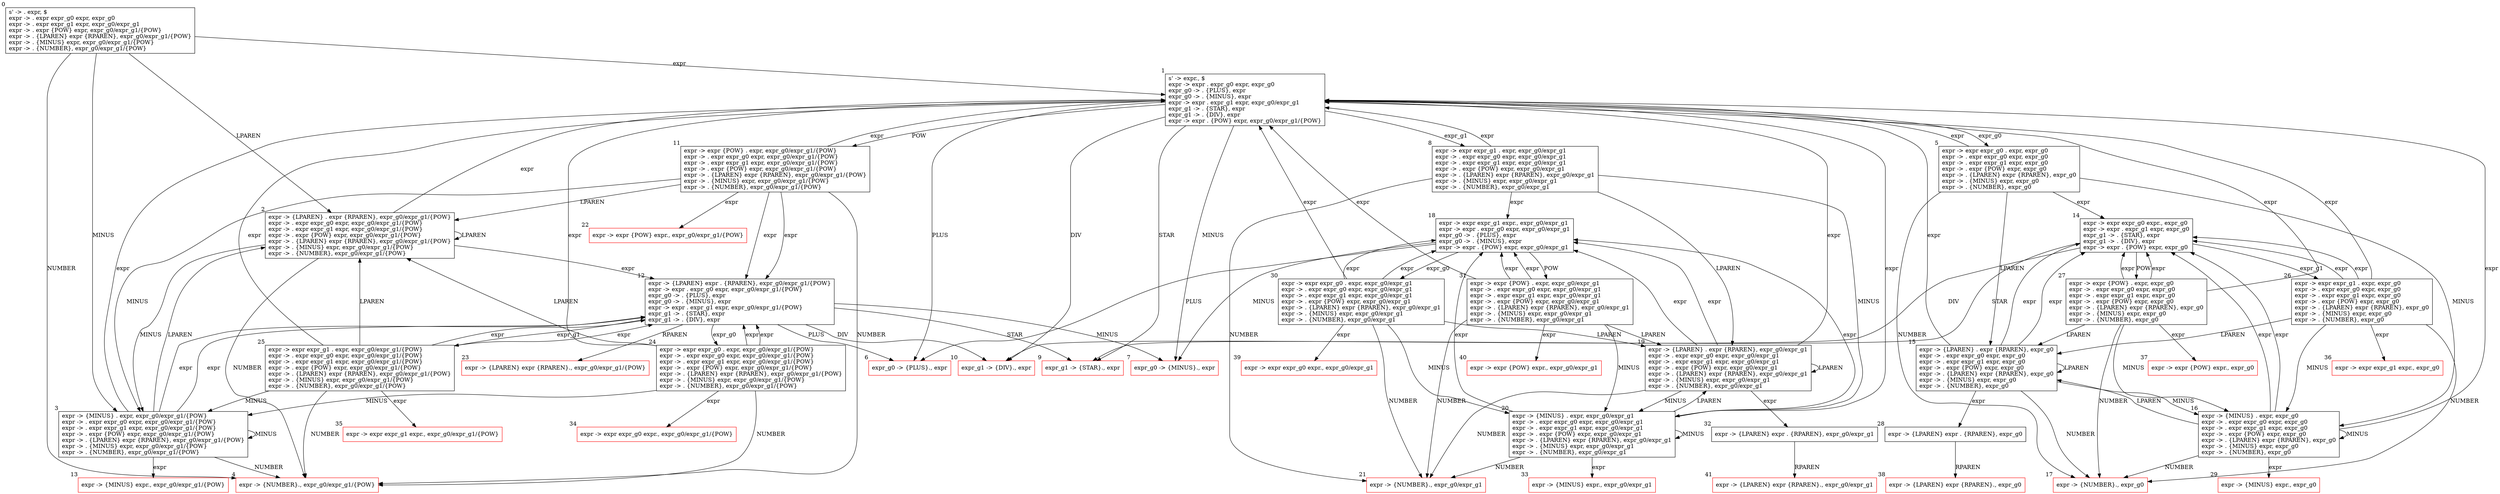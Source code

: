 digraph G{
rankdir = TD
size="100,100";
0 [shape=box xlabel="0"  label="s' -> . expr, $\lexpr -> . expr expr_g0 expr, expr_g0\lexpr -> . expr expr_g1 expr, expr_g0/expr_g1\lexpr -> . expr {POW} expr, expr_g0/expr_g1/{POW}\lexpr -> . {LPAREN} expr {RPAREN}, expr_g0/expr_g1/{POW}\lexpr -> . {MINUS} expr, expr_g0/expr_g1/{POW}\lexpr -> . {NUMBER}, expr_g0/expr_g1/{POW}\l"]
1 [shape=box xlabel="1"  label="s' -> expr., $\lexpr -> expr . expr_g0 expr, expr_g0\lexpr_g0 -> . {PLUS}, expr\lexpr_g0 -> . {MINUS}, expr\lexpr -> expr . expr_g1 expr, expr_g0/expr_g1\lexpr_g1 -> . {STAR}, expr\lexpr_g1 -> . {DIV}, expr\lexpr -> expr . {POW} expr, expr_g0/expr_g1/{POW}\l"]
2 [shape=box xlabel="2"  label="expr -> {LPAREN} . expr {RPAREN}, expr_g0/expr_g1/{POW}\lexpr -> . expr expr_g0 expr, expr_g0/expr_g1/{POW}\lexpr -> . expr expr_g1 expr, expr_g0/expr_g1/{POW}\lexpr -> . expr {POW} expr, expr_g0/expr_g1/{POW}\lexpr -> . {LPAREN} expr {RPAREN}, expr_g0/expr_g1/{POW}\lexpr -> . {MINUS} expr, expr_g0/expr_g1/{POW}\lexpr -> . {NUMBER}, expr_g0/expr_g1/{POW}\l"]
3 [shape=box xlabel="3"  label="expr -> {MINUS} . expr, expr_g0/expr_g1/{POW}\lexpr -> . expr expr_g0 expr, expr_g0/expr_g1/{POW}\lexpr -> . expr expr_g1 expr, expr_g0/expr_g1/{POW}\lexpr -> . expr {POW} expr, expr_g0/expr_g1/{POW}\lexpr -> . {LPAREN} expr {RPAREN}, expr_g0/expr_g1/{POW}\lexpr -> . {MINUS} expr, expr_g0/expr_g1/{POW}\lexpr -> . {NUMBER}, expr_g0/expr_g1/{POW}\l"]
4 [shape=box xlabel="4" color=red  label="expr -> {NUMBER}., expr_g0/expr_g1/{POW}\l"]
5 [shape=box xlabel="5"  label="expr -> expr expr_g0 . expr, expr_g0\lexpr -> . expr expr_g0 expr, expr_g0\lexpr -> . expr expr_g1 expr, expr_g0\lexpr -> . expr {POW} expr, expr_g0\lexpr -> . {LPAREN} expr {RPAREN}, expr_g0\lexpr -> . {MINUS} expr, expr_g0\lexpr -> . {NUMBER}, expr_g0\l"]
6 [shape=box xlabel="6" color=red  label="expr_g0 -> {PLUS}., expr\l"]
7 [shape=box xlabel="7" color=red  label="expr_g0 -> {MINUS}., expr\l"]
8 [shape=box xlabel="8"  label="expr -> expr expr_g1 . expr, expr_g0/expr_g1\lexpr -> . expr expr_g0 expr, expr_g0/expr_g1\lexpr -> . expr expr_g1 expr, expr_g0/expr_g1\lexpr -> . expr {POW} expr, expr_g0/expr_g1\lexpr -> . {LPAREN} expr {RPAREN}, expr_g0/expr_g1\lexpr -> . {MINUS} expr, expr_g0/expr_g1\lexpr -> . {NUMBER}, expr_g0/expr_g1\l"]
9 [shape=box xlabel="9" color=red  label="expr_g1 -> {STAR}., expr\l"]
10 [shape=box xlabel="10" color=red  label="expr_g1 -> {DIV}., expr\l"]
11 [shape=box xlabel="11"  label="expr -> expr {POW} . expr, expr_g0/expr_g1/{POW}\lexpr -> . expr expr_g0 expr, expr_g0/expr_g1/{POW}\lexpr -> . expr expr_g1 expr, expr_g0/expr_g1/{POW}\lexpr -> . expr {POW} expr, expr_g0/expr_g1/{POW}\lexpr -> . {LPAREN} expr {RPAREN}, expr_g0/expr_g1/{POW}\lexpr -> . {MINUS} expr, expr_g0/expr_g1/{POW}\lexpr -> . {NUMBER}, expr_g0/expr_g1/{POW}\l"]
12 [shape=box xlabel="12"  label="expr -> {LPAREN} expr . {RPAREN}, expr_g0/expr_g1/{POW}\lexpr -> expr . expr_g0 expr, expr_g0/expr_g1/{POW}\lexpr_g0 -> . {PLUS}, expr\lexpr_g0 -> . {MINUS}, expr\lexpr -> expr . expr_g1 expr, expr_g0/expr_g1/{POW}\lexpr_g1 -> . {STAR}, expr\lexpr_g1 -> . {DIV}, expr\l"]
13 [shape=box xlabel="13" color=red  label="expr -> {MINUS} expr., expr_g0/expr_g1/{POW}\l"]
14 [shape=box xlabel="14"  label="expr -> expr expr_g0 expr., expr_g0\lexpr -> expr . expr_g1 expr, expr_g0\lexpr_g1 -> . {STAR}, expr\lexpr_g1 -> . {DIV}, expr\lexpr -> expr . {POW} expr, expr_g0\l"]
15 [shape=box xlabel="15"  label="expr -> {LPAREN} . expr {RPAREN}, expr_g0\lexpr -> . expr expr_g0 expr, expr_g0\lexpr -> . expr expr_g1 expr, expr_g0\lexpr -> . expr {POW} expr, expr_g0\lexpr -> . {LPAREN} expr {RPAREN}, expr_g0\lexpr -> . {MINUS} expr, expr_g0\lexpr -> . {NUMBER}, expr_g0\l"]
16 [shape=box xlabel="16"  label="expr -> {MINUS} . expr, expr_g0\lexpr -> . expr expr_g0 expr, expr_g0\lexpr -> . expr expr_g1 expr, expr_g0\lexpr -> . expr {POW} expr, expr_g0\lexpr -> . {LPAREN} expr {RPAREN}, expr_g0\lexpr -> . {MINUS} expr, expr_g0\lexpr -> . {NUMBER}, expr_g0\l"]
17 [shape=box xlabel="17" color=red  label="expr -> {NUMBER}., expr_g0\l"]
18 [shape=box xlabel="18"  label="expr -> expr expr_g1 expr., expr_g0/expr_g1\lexpr -> expr . expr_g0 expr, expr_g0/expr_g1\lexpr_g0 -> . {PLUS}, expr\lexpr_g0 -> . {MINUS}, expr\lexpr -> expr . {POW} expr, expr_g0/expr_g1\l"]
19 [shape=box xlabel="19"  label="expr -> {LPAREN} . expr {RPAREN}, expr_g0/expr_g1\lexpr -> . expr expr_g0 expr, expr_g0/expr_g1\lexpr -> . expr expr_g1 expr, expr_g0/expr_g1\lexpr -> . expr {POW} expr, expr_g0/expr_g1\lexpr -> . {LPAREN} expr {RPAREN}, expr_g0/expr_g1\lexpr -> . {MINUS} expr, expr_g0/expr_g1\lexpr -> . {NUMBER}, expr_g0/expr_g1\l"]
20 [shape=box xlabel="20"  label="expr -> {MINUS} . expr, expr_g0/expr_g1\lexpr -> . expr expr_g0 expr, expr_g0/expr_g1\lexpr -> . expr expr_g1 expr, expr_g0/expr_g1\lexpr -> . expr {POW} expr, expr_g0/expr_g1\lexpr -> . {LPAREN} expr {RPAREN}, expr_g0/expr_g1\lexpr -> . {MINUS} expr, expr_g0/expr_g1\lexpr -> . {NUMBER}, expr_g0/expr_g1\l"]
21 [shape=box xlabel="21" color=red  label="expr -> {NUMBER}., expr_g0/expr_g1\l"]
22 [shape=box xlabel="22" color=red  label="expr -> expr {POW} expr., expr_g0/expr_g1/{POW}\l"]
23 [shape=box xlabel="23" color=red  label="expr -> {LPAREN} expr {RPAREN}., expr_g0/expr_g1/{POW}\l"]
24 [shape=box xlabel="24"  label="expr -> expr expr_g0 . expr, expr_g0/expr_g1/{POW}\lexpr -> . expr expr_g0 expr, expr_g0/expr_g1/{POW}\lexpr -> . expr expr_g1 expr, expr_g0/expr_g1/{POW}\lexpr -> . expr {POW} expr, expr_g0/expr_g1/{POW}\lexpr -> . {LPAREN} expr {RPAREN}, expr_g0/expr_g1/{POW}\lexpr -> . {MINUS} expr, expr_g0/expr_g1/{POW}\lexpr -> . {NUMBER}, expr_g0/expr_g1/{POW}\l"]
25 [shape=box xlabel="25"  label="expr -> expr expr_g1 . expr, expr_g0/expr_g1/{POW}\lexpr -> . expr expr_g0 expr, expr_g0/expr_g1/{POW}\lexpr -> . expr expr_g1 expr, expr_g0/expr_g1/{POW}\lexpr -> . expr {POW} expr, expr_g0/expr_g1/{POW}\lexpr -> . {LPAREN} expr {RPAREN}, expr_g0/expr_g1/{POW}\lexpr -> . {MINUS} expr, expr_g0/expr_g1/{POW}\lexpr -> . {NUMBER}, expr_g0/expr_g1/{POW}\l"]
26 [shape=box xlabel="26"  label="expr -> expr expr_g1 . expr, expr_g0\lexpr -> . expr expr_g0 expr, expr_g0\lexpr -> . expr expr_g1 expr, expr_g0\lexpr -> . expr {POW} expr, expr_g0\lexpr -> . {LPAREN} expr {RPAREN}, expr_g0\lexpr -> . {MINUS} expr, expr_g0\lexpr -> . {NUMBER}, expr_g0\l"]
27 [shape=box xlabel="27"  label="expr -> expr {POW} . expr, expr_g0\lexpr -> . expr expr_g0 expr, expr_g0\lexpr -> . expr expr_g1 expr, expr_g0\lexpr -> . expr {POW} expr, expr_g0\lexpr -> . {LPAREN} expr {RPAREN}, expr_g0\lexpr -> . {MINUS} expr, expr_g0\lexpr -> . {NUMBER}, expr_g0\l"]
28 [shape=box xlabel="28"  label="expr -> {LPAREN} expr . {RPAREN}, expr_g0\l"]
29 [shape=box xlabel="29" color=red  label="expr -> {MINUS} expr., expr_g0\l"]
30 [shape=box xlabel="30"  label="expr -> expr expr_g0 . expr, expr_g0/expr_g1\lexpr -> . expr expr_g0 expr, expr_g0/expr_g1\lexpr -> . expr expr_g1 expr, expr_g0/expr_g1\lexpr -> . expr {POW} expr, expr_g0/expr_g1\lexpr -> . {LPAREN} expr {RPAREN}, expr_g0/expr_g1\lexpr -> . {MINUS} expr, expr_g0/expr_g1\lexpr -> . {NUMBER}, expr_g0/expr_g1\l"]
31 [shape=box xlabel="31"  label="expr -> expr {POW} . expr, expr_g0/expr_g1\lexpr -> . expr expr_g0 expr, expr_g0/expr_g1\lexpr -> . expr expr_g1 expr, expr_g0/expr_g1\lexpr -> . expr {POW} expr, expr_g0/expr_g1\lexpr -> . {LPAREN} expr {RPAREN}, expr_g0/expr_g1\lexpr -> . {MINUS} expr, expr_g0/expr_g1\lexpr -> . {NUMBER}, expr_g0/expr_g1\l"]
32 [shape=box xlabel="32"  label="expr -> {LPAREN} expr . {RPAREN}, expr_g0/expr_g1\l"]
33 [shape=box xlabel="33" color=red  label="expr -> {MINUS} expr., expr_g0/expr_g1\l"]
34 [shape=box xlabel="34" color=red  label="expr -> expr expr_g0 expr., expr_g0/expr_g1/{POW}\l"]
35 [shape=box xlabel="35" color=red  label="expr -> expr expr_g1 expr., expr_g0/expr_g1/{POW}\l"]
36 [shape=box xlabel="36" color=red  label="expr -> expr expr_g1 expr., expr_g0\l"]
37 [shape=box xlabel="37" color=red  label="expr -> expr {POW} expr., expr_g0\l"]
38 [shape=box xlabel="38" color=red  label="expr -> {LPAREN} expr {RPAREN}., expr_g0\l"]
39 [shape=box xlabel="39" color=red  label="expr -> expr expr_g0 expr., expr_g0/expr_g1\l"]
40 [shape=box xlabel="40" color=red  label="expr -> expr {POW} expr., expr_g0/expr_g1\l"]
41 [shape=box xlabel="41" color=red  label="expr -> {LPAREN} expr {RPAREN}., expr_g0/expr_g1\l"]
0 -> 1 [label="expr"]
0 -> 2 [label="LPAREN"]
0 -> 3 [label="MINUS"]
0 -> 4 [label="NUMBER"]
1 -> 5 [label="expr_g0"]
1 -> 6 [label="PLUS"]
1 -> 7 [label="MINUS"]
1 -> 8 [label="expr_g1"]
1 -> 9 [label="STAR"]
1 -> 10 [label="DIV"]
1 -> 11 [label="POW"]
2 -> 12 [label="expr"]
2 -> 1 [label="expr"]
2 -> 2 [label="LPAREN"]
2 -> 3 [label="MINUS"]
2 -> 4 [label="NUMBER"]
3 -> 13 [label="expr"]
3 -> 12 [label="expr"]
3 -> 12 [label="expr"]
3 -> 1 [label="expr"]
3 -> 2 [label="LPAREN"]
3 -> 3 [label="MINUS"]
3 -> 4 [label="NUMBER"]
5 -> 14 [label="expr"]
5 -> 1 [label="expr"]
5 -> 15 [label="LPAREN"]
5 -> 16 [label="MINUS"]
5 -> 17 [label="NUMBER"]
8 -> 18 [label="expr"]
8 -> 1 [label="expr"]
8 -> 19 [label="LPAREN"]
8 -> 20 [label="MINUS"]
8 -> 21 [label="NUMBER"]
11 -> 22 [label="expr"]
11 -> 12 [label="expr"]
11 -> 12 [label="expr"]
11 -> 1 [label="expr"]
11 -> 2 [label="LPAREN"]
11 -> 3 [label="MINUS"]
11 -> 4 [label="NUMBER"]
12 -> 23 [label="RPAREN"]
12 -> 24 [label="expr_g0"]
12 -> 6 [label="PLUS"]
12 -> 7 [label="MINUS"]
12 -> 25 [label="expr_g1"]
12 -> 9 [label="STAR"]
12 -> 10 [label="DIV"]
14 -> 26 [label="expr_g1"]
14 -> 9 [label="STAR"]
14 -> 10 [label="DIV"]
14 -> 27 [label="POW"]
15 -> 28 [label="expr"]
15 -> 1 [label="expr"]
15 -> 14 [label="expr"]
15 -> 14 [label="expr"]
15 -> 15 [label="LPAREN"]
15 -> 16 [label="MINUS"]
15 -> 17 [label="NUMBER"]
16 -> 29 [label="expr"]
16 -> 1 [label="expr"]
16 -> 14 [label="expr"]
16 -> 14 [label="expr"]
16 -> 15 [label="LPAREN"]
16 -> 16 [label="MINUS"]
16 -> 17 [label="NUMBER"]
18 -> 30 [label="expr_g0"]
18 -> 6 [label="PLUS"]
18 -> 7 [label="MINUS"]
18 -> 31 [label="POW"]
19 -> 32 [label="expr"]
19 -> 18 [label="expr"]
19 -> 1 [label="expr"]
19 -> 18 [label="expr"]
19 -> 19 [label="LPAREN"]
19 -> 20 [label="MINUS"]
19 -> 21 [label="NUMBER"]
20 -> 33 [label="expr"]
20 -> 18 [label="expr"]
20 -> 1 [label="expr"]
20 -> 18 [label="expr"]
20 -> 19 [label="LPAREN"]
20 -> 20 [label="MINUS"]
20 -> 21 [label="NUMBER"]
24 -> 34 [label="expr"]
24 -> 12 [label="expr"]
24 -> 12 [label="expr"]
24 -> 1 [label="expr"]
24 -> 2 [label="LPAREN"]
24 -> 3 [label="MINUS"]
24 -> 4 [label="NUMBER"]
25 -> 35 [label="expr"]
25 -> 12 [label="expr"]
25 -> 12 [label="expr"]
25 -> 1 [label="expr"]
25 -> 2 [label="LPAREN"]
25 -> 3 [label="MINUS"]
25 -> 4 [label="NUMBER"]
26 -> 36 [label="expr"]
26 -> 1 [label="expr"]
26 -> 14 [label="expr"]
26 -> 14 [label="expr"]
26 -> 15 [label="LPAREN"]
26 -> 16 [label="MINUS"]
26 -> 17 [label="NUMBER"]
27 -> 37 [label="expr"]
27 -> 1 [label="expr"]
27 -> 14 [label="expr"]
27 -> 14 [label="expr"]
27 -> 15 [label="LPAREN"]
27 -> 16 [label="MINUS"]
27 -> 17 [label="NUMBER"]
28 -> 38 [label="RPAREN"]
30 -> 39 [label="expr"]
30 -> 18 [label="expr"]
30 -> 1 [label="expr"]
30 -> 18 [label="expr"]
30 -> 19 [label="LPAREN"]
30 -> 20 [label="MINUS"]
30 -> 21 [label="NUMBER"]
31 -> 40 [label="expr"]
31 -> 18 [label="expr"]
31 -> 1 [label="expr"]
31 -> 18 [label="expr"]
31 -> 19 [label="LPAREN"]
31 -> 20 [label="MINUS"]
31 -> 21 [label="NUMBER"]
32 -> 41 [label="RPAREN"]
}
